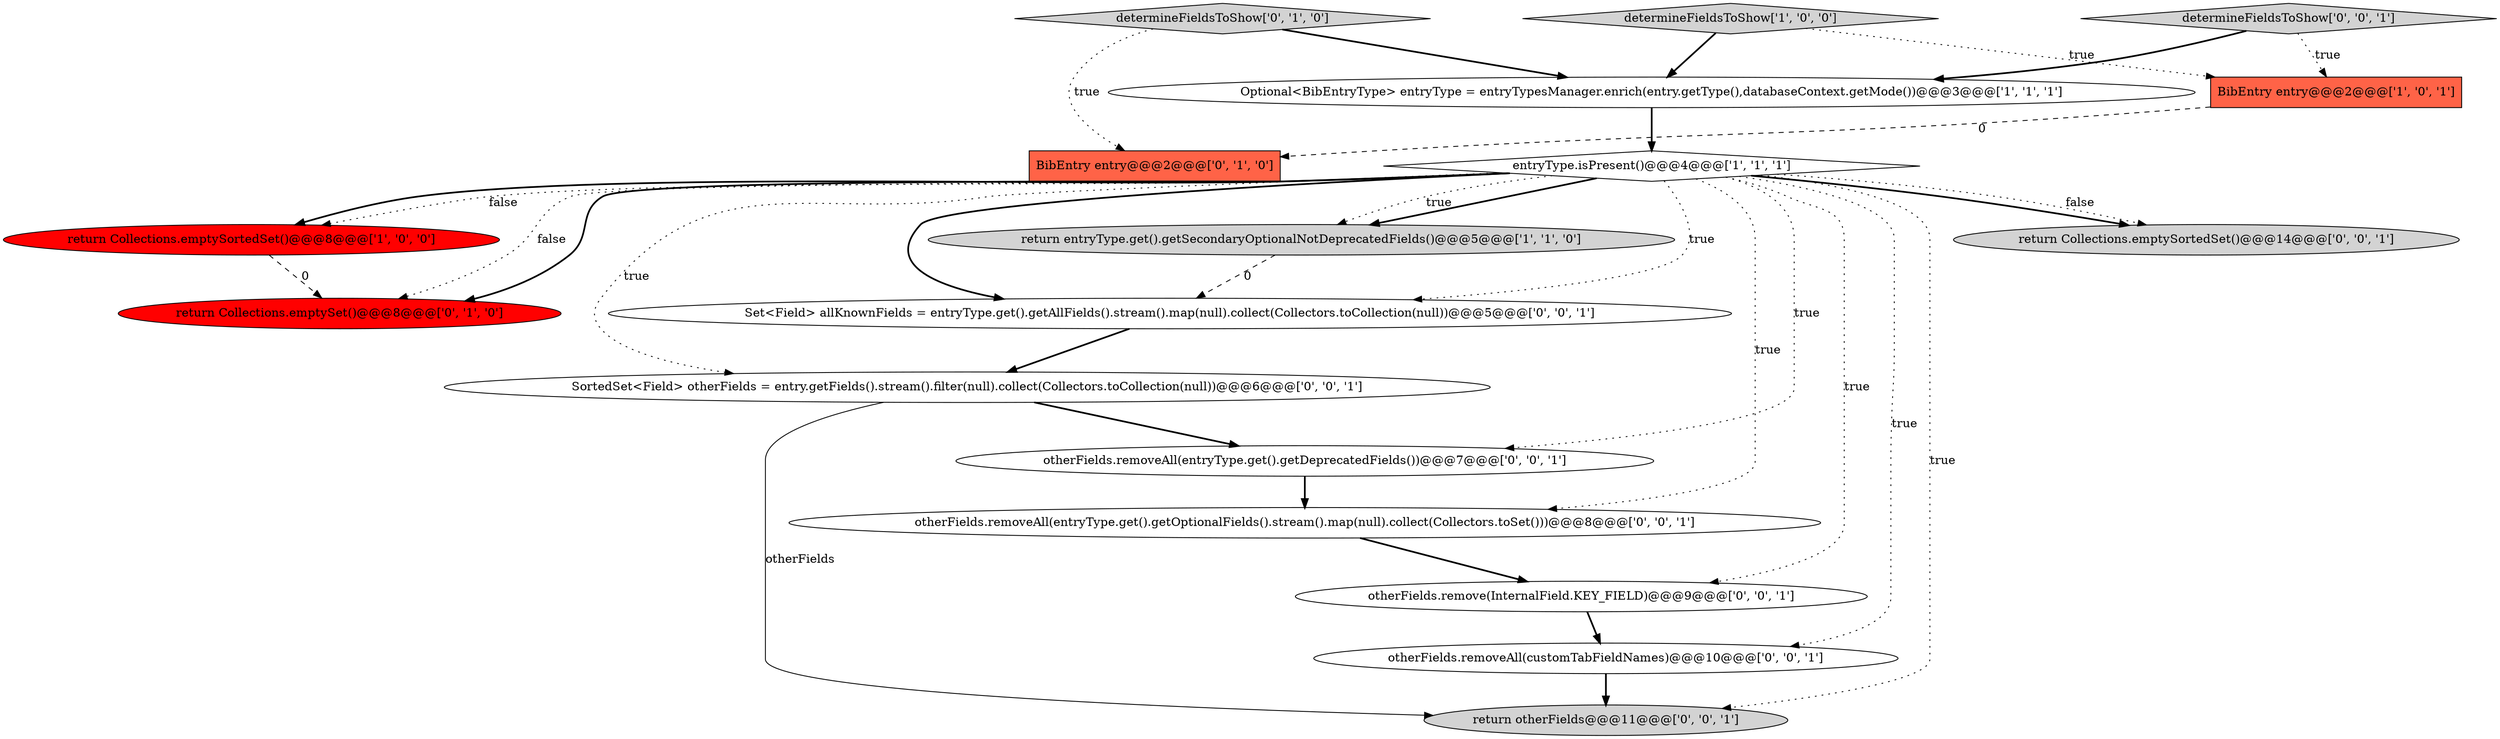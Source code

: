 digraph {
15 [style = filled, label = "determineFieldsToShow['0', '0', '1']", fillcolor = lightgray, shape = diamond image = "AAA0AAABBB3BBB"];
1 [style = filled, label = "return Collections.emptySortedSet()@@@8@@@['1', '0', '0']", fillcolor = red, shape = ellipse image = "AAA1AAABBB1BBB"];
16 [style = filled, label = "otherFields.removeAll(entryType.get().getOptionalFields().stream().map(null).collect(Collectors.toSet()))@@@8@@@['0', '0', '1']", fillcolor = white, shape = ellipse image = "AAA0AAABBB3BBB"];
14 [style = filled, label = "otherFields.remove(InternalField.KEY_FIELD)@@@9@@@['0', '0', '1']", fillcolor = white, shape = ellipse image = "AAA0AAABBB3BBB"];
6 [style = filled, label = "BibEntry entry@@@2@@@['0', '1', '0']", fillcolor = tomato, shape = box image = "AAA1AAABBB2BBB"];
8 [style = filled, label = "determineFieldsToShow['0', '1', '0']", fillcolor = lightgray, shape = diamond image = "AAA0AAABBB2BBB"];
10 [style = filled, label = "SortedSet<Field> otherFields = entry.getFields().stream().filter(null).collect(Collectors.toCollection(null))@@@6@@@['0', '0', '1']", fillcolor = white, shape = ellipse image = "AAA0AAABBB3BBB"];
12 [style = filled, label = "return otherFields@@@11@@@['0', '0', '1']", fillcolor = lightgray, shape = ellipse image = "AAA0AAABBB3BBB"];
2 [style = filled, label = "return entryType.get().getSecondaryOptionalNotDeprecatedFields()@@@5@@@['1', '1', '0']", fillcolor = lightgray, shape = ellipse image = "AAA0AAABBB1BBB"];
5 [style = filled, label = "Optional<BibEntryType> entryType = entryTypesManager.enrich(entry.getType(),databaseContext.getMode())@@@3@@@['1', '1', '1']", fillcolor = white, shape = ellipse image = "AAA0AAABBB1BBB"];
13 [style = filled, label = "return Collections.emptySortedSet()@@@14@@@['0', '0', '1']", fillcolor = lightgray, shape = ellipse image = "AAA0AAABBB3BBB"];
0 [style = filled, label = "BibEntry entry@@@2@@@['1', '0', '1']", fillcolor = tomato, shape = box image = "AAA0AAABBB1BBB"];
11 [style = filled, label = "otherFields.removeAll(customTabFieldNames)@@@10@@@['0', '0', '1']", fillcolor = white, shape = ellipse image = "AAA0AAABBB3BBB"];
17 [style = filled, label = "otherFields.removeAll(entryType.get().getDeprecatedFields())@@@7@@@['0', '0', '1']", fillcolor = white, shape = ellipse image = "AAA0AAABBB3BBB"];
4 [style = filled, label = "determineFieldsToShow['1', '0', '0']", fillcolor = lightgray, shape = diamond image = "AAA0AAABBB1BBB"];
7 [style = filled, label = "return Collections.emptySet()@@@8@@@['0', '1', '0']", fillcolor = red, shape = ellipse image = "AAA1AAABBB2BBB"];
9 [style = filled, label = "Set<Field> allKnownFields = entryType.get().getAllFields().stream().map(null).collect(Collectors.toCollection(null))@@@5@@@['0', '0', '1']", fillcolor = white, shape = ellipse image = "AAA0AAABBB3BBB"];
3 [style = filled, label = "entryType.isPresent()@@@4@@@['1', '1', '1']", fillcolor = white, shape = diamond image = "AAA0AAABBB1BBB"];
5->3 [style = bold, label=""];
3->11 [style = dotted, label="true"];
3->1 [style = bold, label=""];
4->0 [style = dotted, label="true"];
3->10 [style = dotted, label="true"];
0->6 [style = dashed, label="0"];
3->7 [style = dotted, label="false"];
10->17 [style = bold, label=""];
11->12 [style = bold, label=""];
9->10 [style = bold, label=""];
3->9 [style = dotted, label="true"];
15->0 [style = dotted, label="true"];
15->5 [style = bold, label=""];
3->14 [style = dotted, label="true"];
3->9 [style = bold, label=""];
8->6 [style = dotted, label="true"];
3->2 [style = bold, label=""];
8->5 [style = bold, label=""];
3->7 [style = bold, label=""];
2->9 [style = dashed, label="0"];
3->12 [style = dotted, label="true"];
3->13 [style = bold, label=""];
16->14 [style = bold, label=""];
3->17 [style = dotted, label="true"];
1->7 [style = dashed, label="0"];
10->12 [style = solid, label="otherFields"];
3->1 [style = dotted, label="false"];
14->11 [style = bold, label=""];
4->5 [style = bold, label=""];
3->13 [style = dotted, label="false"];
3->16 [style = dotted, label="true"];
17->16 [style = bold, label=""];
3->2 [style = dotted, label="true"];
}
